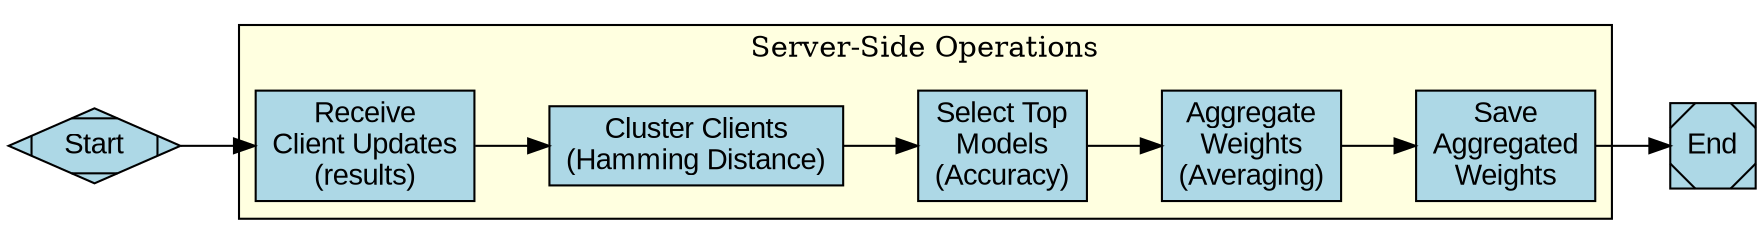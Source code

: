 digraph G {

  // Graph Styling
  rankdir=LR; // Left-to-Right layout
  node [shape=box, style=filled, fillcolor=lightblue, fontname="Arial"]; // Node style
  edge [fontname="Arial"]; // Edge font

  subgraph cluster_server {
    label = "Server-Side Operations";
    labeljust = "c"; // Center the subgraph label
    style = filled;
    fillcolor = lightyellow; // Subgraph background color

    B [label="Receive\nClient Updates\n(results)"];
    C [label="Cluster Clients\n(Hamming Distance)"];
    D [label="Select Top\nModels\n(Accuracy)"];
    E [label="Aggregate\nWeights\n(Averaging)"];
    F [label="Save\nAggregated\nWeights"];

    B -> C -> D -> E -> F;
  }

  A [label="Start", shape=Mdiamond]; // Start node shape
  G [label="End", shape=Msquare]; // End node shape

  A -> B;
  F -> G;

}

